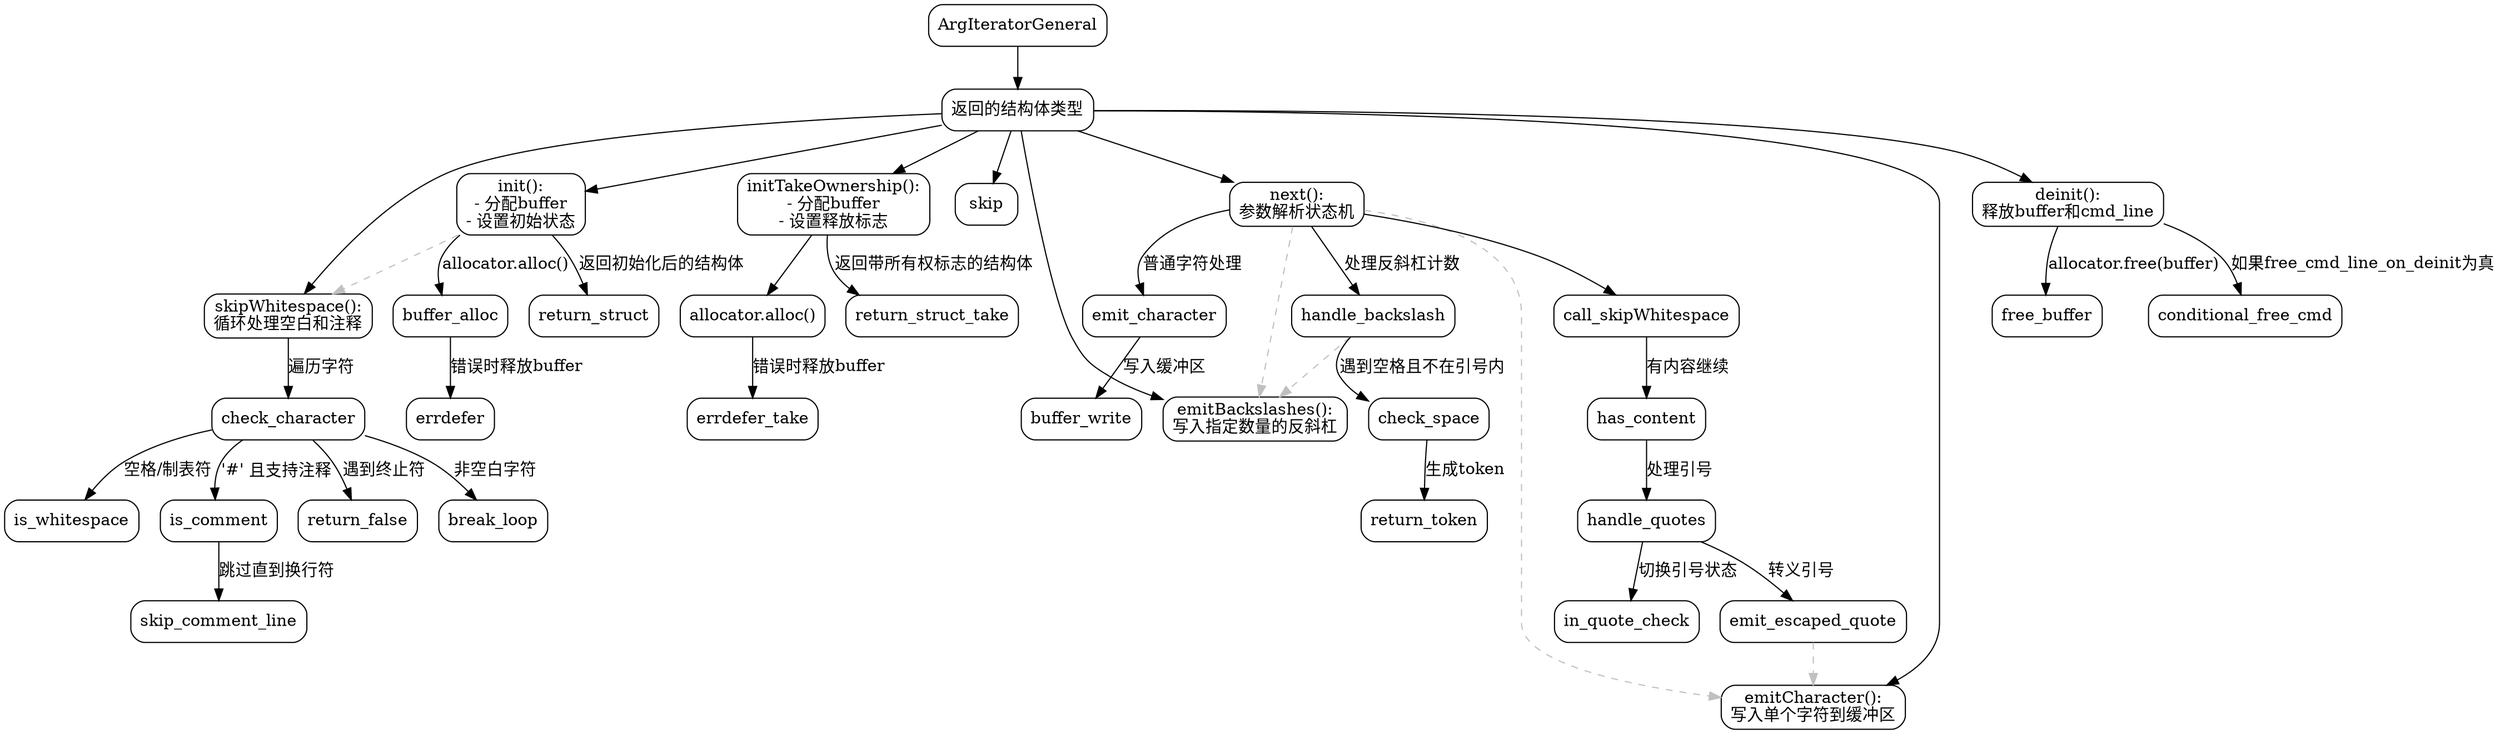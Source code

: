 
digraph ArgIteratorGeneral {
    rankdir=TB;
    node [shape=rectangle, style=rounded];

    // 主结构
    ArgIteratorGeneral -> Struct;
    Struct [label="返回的结构体类型"];
    Struct -> init;
    Struct -> initTakeOwnership;
    Struct -> skipWhitespace;
    Struct -> skip;
    Struct -> next;
    Struct -> emitBackslashes;
    Struct -> emitCharacter;
    Struct -> deinit;

    // init 方法
    init [label="init():\n- 分配buffer\n- 设置初始状态"];
    init -> buffer_alloc [label="allocator.alloc()"];
    buffer_alloc -> errdefer [label="错误时释放buffer"];
    init -> return_struct [label="返回初始化后的结构体"];

    // initTakeOwnership 方法
    initTakeOwnership [label="initTakeOwnership():\n- 分配buffer\n- 设置释放标志"];
    initTakeOwnership -> buffer_alloc_take;
    buffer_alloc_take [label="allocator.alloc()"];
    buffer_alloc_take -> errdefer_take [label="错误时释放buffer"];
    initTakeOwnership -> return_struct_take [label="返回带所有权标志的结构体"];

    // skipWhitespace 逻辑
    skipWhitespace [label="skipWhitespace():\n循环处理空白和注释"];
    skipWhitespace -> check_character [label="遍历字符"];
    check_character -> is_whitespace [label="空格/制表符"];
    check_character -> is_comment [label="'#' 且支持注释"];
    is_comment -> skip_comment_line [label="跳过直到换行符"];
    check_character -> return_false [label="遇到终止符"];
    check_character -> break_loop [label="非空白字符"];

    // next() 主解析流程
    next [label="next():\n参数解析状态机"];
    next -> call_skipWhitespace;
    call_skipWhitespace -> has_content [label="有内容继续"];
    has_content -> handle_quotes [label="处理引号"];
    handle_quotes -> in_quote_check [label="切换引号状态"];
    handle_quotes -> emit_escaped_quote [label="转义引号"];
    next -> handle_backslash [label="处理反斜杠计数"];
    handle_backslash -> check_space [label="遇到空格且不在引号内"];
    check_space -> return_token [label="生成token"];
    next -> emit_character [label="普通字符处理"];
    emit_character -> buffer_write [label="写入缓冲区"];

    // 辅助方法
    emitBackslashes [label="emitBackslashes():\n写入指定数量的反斜杠"];
    emitCharacter [label="emitCharacter():\n写入单个字符到缓冲区"];

    // 资源释放
    deinit [label="deinit():\n释放buffer和cmd_line"];
    deinit -> free_buffer [label="allocator.free(buffer)"];
    deinit -> conditional_free_cmd [label="如果free_cmd_line_on_deinit为真"];

    // 连接逻辑关系
    edge [style=dashed, color=gray];
    init -> skipWhitespace;
    next -> emitBackslashes;
    next -> emitCharacter;
    handle_backslash -> emitBackslashes;
    emit_escaped_quote -> emitCharacter;
}
